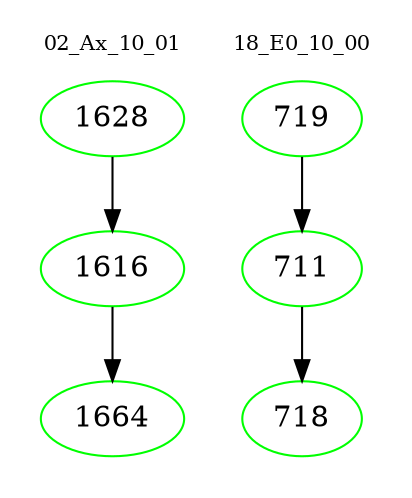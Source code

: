 digraph{
subgraph cluster_0 {
color = white
label = "02_Ax_10_01";
fontsize=10;
T0_1628 [label="1628", color="green"]
T0_1628 -> T0_1616 [color="black"]
T0_1616 [label="1616", color="green"]
T0_1616 -> T0_1664 [color="black"]
T0_1664 [label="1664", color="green"]
}
subgraph cluster_1 {
color = white
label = "18_E0_10_00";
fontsize=10;
T1_719 [label="719", color="green"]
T1_719 -> T1_711 [color="black"]
T1_711 [label="711", color="green"]
T1_711 -> T1_718 [color="black"]
T1_718 [label="718", color="green"]
}
}
